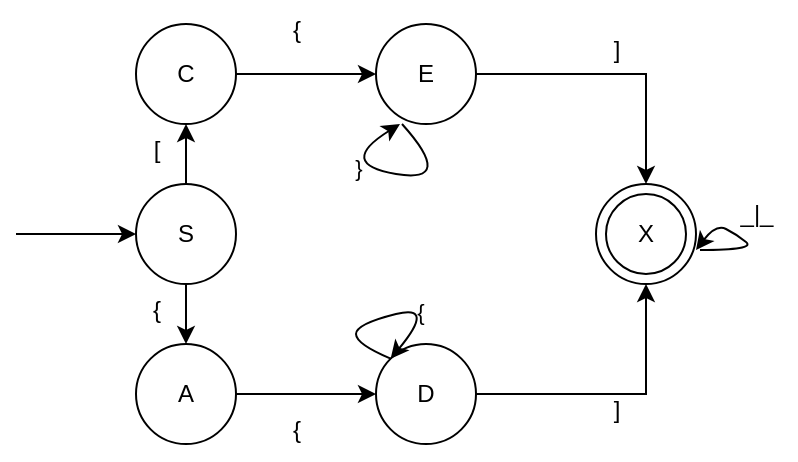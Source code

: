 <mxfile version="26.2.5">
  <diagram name="Страница — 1" id="Bs9hl7EJvzK3aSVxohyI">
    <mxGraphModel dx="1059" dy="478" grid="1" gridSize="10" guides="1" tooltips="1" connect="1" arrows="1" fold="1" page="1" pageScale="1" pageWidth="827" pageHeight="1169" math="0" shadow="0">
      <root>
        <mxCell id="0" />
        <mxCell id="1" parent="0" />
        <mxCell id="p0av2jwLTRedCg7sPQxk-1" value="" style="ellipse;whiteSpace=wrap;html=1;" vertex="1" parent="1">
          <mxGeometry x="450" y="280" width="50" height="50" as="geometry" />
        </mxCell>
        <mxCell id="p0av2jwLTRedCg7sPQxk-2" value="X" style="ellipse;whiteSpace=wrap;html=1;" vertex="1" parent="1">
          <mxGeometry x="455" y="285" width="40" height="40" as="geometry" />
        </mxCell>
        <mxCell id="p0av2jwLTRedCg7sPQxk-53" style="edgeStyle=orthogonalEdgeStyle;rounded=0;orthogonalLoop=1;jettySize=auto;html=1;entryX=0.5;entryY=1;entryDx=0;entryDy=0;" edge="1" parent="1" source="p0av2jwLTRedCg7sPQxk-3" target="p0av2jwLTRedCg7sPQxk-1">
          <mxGeometry relative="1" as="geometry" />
        </mxCell>
        <mxCell id="p0av2jwLTRedCg7sPQxk-3" value="D" style="ellipse;whiteSpace=wrap;html=1;" vertex="1" parent="1">
          <mxGeometry x="340" y="360" width="50" height="50" as="geometry" />
        </mxCell>
        <mxCell id="p0av2jwLTRedCg7sPQxk-19" style="edgeStyle=orthogonalEdgeStyle;rounded=0;orthogonalLoop=1;jettySize=auto;html=1;entryX=0;entryY=0.5;entryDx=0;entryDy=0;" edge="1" parent="1" source="p0av2jwLTRedCg7sPQxk-4" target="p0av2jwLTRedCg7sPQxk-3">
          <mxGeometry relative="1" as="geometry" />
        </mxCell>
        <mxCell id="p0av2jwLTRedCg7sPQxk-4" value="A" style="ellipse;whiteSpace=wrap;html=1;" vertex="1" parent="1">
          <mxGeometry x="220" y="360" width="50" height="50" as="geometry" />
        </mxCell>
        <mxCell id="p0av2jwLTRedCg7sPQxk-17" style="edgeStyle=orthogonalEdgeStyle;rounded=0;orthogonalLoop=1;jettySize=auto;html=1;exitX=0.5;exitY=0;exitDx=0;exitDy=0;entryX=0.5;entryY=1;entryDx=0;entryDy=0;" edge="1" parent="1" source="p0av2jwLTRedCg7sPQxk-6" target="p0av2jwLTRedCg7sPQxk-9">
          <mxGeometry relative="1" as="geometry" />
        </mxCell>
        <mxCell id="p0av2jwLTRedCg7sPQxk-18" style="edgeStyle=orthogonalEdgeStyle;rounded=0;orthogonalLoop=1;jettySize=auto;html=1;entryX=0.5;entryY=0;entryDx=0;entryDy=0;" edge="1" parent="1" source="p0av2jwLTRedCg7sPQxk-6" target="p0av2jwLTRedCg7sPQxk-4">
          <mxGeometry relative="1" as="geometry" />
        </mxCell>
        <mxCell id="p0av2jwLTRedCg7sPQxk-6" value="S" style="ellipse;whiteSpace=wrap;html=1;" vertex="1" parent="1">
          <mxGeometry x="220" y="280" width="50" height="50" as="geometry" />
        </mxCell>
        <mxCell id="p0av2jwLTRedCg7sPQxk-54" style="edgeStyle=orthogonalEdgeStyle;rounded=0;orthogonalLoop=1;jettySize=auto;html=1;entryX=0.5;entryY=0;entryDx=0;entryDy=0;" edge="1" parent="1" source="p0av2jwLTRedCg7sPQxk-8" target="p0av2jwLTRedCg7sPQxk-1">
          <mxGeometry relative="1" as="geometry" />
        </mxCell>
        <mxCell id="p0av2jwLTRedCg7sPQxk-8" value="E" style="ellipse;whiteSpace=wrap;html=1;" vertex="1" parent="1">
          <mxGeometry x="340" y="200" width="50" height="50" as="geometry" />
        </mxCell>
        <mxCell id="p0av2jwLTRedCg7sPQxk-15" style="edgeStyle=orthogonalEdgeStyle;rounded=0;orthogonalLoop=1;jettySize=auto;html=1;entryX=0;entryY=0.5;entryDx=0;entryDy=0;" edge="1" parent="1" source="p0av2jwLTRedCg7sPQxk-9" target="p0av2jwLTRedCg7sPQxk-8">
          <mxGeometry relative="1" as="geometry" />
        </mxCell>
        <mxCell id="p0av2jwLTRedCg7sPQxk-9" value="С" style="ellipse;whiteSpace=wrap;html=1;" vertex="1" parent="1">
          <mxGeometry x="220" y="200" width="50" height="50" as="geometry" />
        </mxCell>
        <mxCell id="p0av2jwLTRedCg7sPQxk-13" value="" style="endArrow=classic;html=1;rounded=0;entryX=0;entryY=0.5;entryDx=0;entryDy=0;" edge="1" parent="1" target="p0av2jwLTRedCg7sPQxk-6">
          <mxGeometry width="50" height="50" relative="1" as="geometry">
            <mxPoint x="160" y="305" as="sourcePoint" />
            <mxPoint x="220" y="300" as="targetPoint" />
          </mxGeometry>
        </mxCell>
        <mxCell id="p0av2jwLTRedCg7sPQxk-31" value="" style="curved=1;endArrow=classic;html=1;rounded=0;entryX=0;entryY=0;entryDx=0;entryDy=0;exitX=0;exitY=0;exitDx=0;exitDy=0;" edge="1" parent="1" source="p0av2jwLTRedCg7sPQxk-3" target="p0av2jwLTRedCg7sPQxk-3">
          <mxGeometry width="50" height="50" relative="1" as="geometry">
            <mxPoint x="310" y="374" as="sourcePoint" />
            <mxPoint x="210" y="350" as="targetPoint" />
            <Array as="points">
              <mxPoint x="330" y="360" />
              <mxPoint x="330" y="350" />
              <mxPoint x="370" y="340" />
            </Array>
          </mxGeometry>
        </mxCell>
        <mxCell id="p0av2jwLTRedCg7sPQxk-46" value="{" style="edgeLabel;html=1;align=center;verticalAlign=middle;resizable=0;points=[];" vertex="1" connectable="0" parent="p0av2jwLTRedCg7sPQxk-31">
          <mxGeometry x="0.17" y="-2" relative="1" as="geometry">
            <mxPoint as="offset" />
          </mxGeometry>
        </mxCell>
        <mxCell id="p0av2jwLTRedCg7sPQxk-32" value="" style="curved=1;endArrow=classic;html=1;rounded=0;exitX=0.26;exitY=1;exitDx=0;exitDy=0;entryX=0.24;entryY=1;entryDx=0;entryDy=0;entryPerimeter=0;exitPerimeter=0;" edge="1" parent="1" source="p0av2jwLTRedCg7sPQxk-8" target="p0av2jwLTRedCg7sPQxk-8">
          <mxGeometry width="50" height="50" relative="1" as="geometry">
            <mxPoint x="280" y="310" as="sourcePoint" />
            <mxPoint x="330" y="260" as="targetPoint" />
            <Array as="points">
              <mxPoint x="380" y="280" />
              <mxPoint x="320" y="270" />
            </Array>
          </mxGeometry>
        </mxCell>
        <mxCell id="p0av2jwLTRedCg7sPQxk-36" value="}" style="edgeLabel;html=1;align=center;verticalAlign=middle;resizable=0;points=[];" vertex="1" connectable="0" parent="p0av2jwLTRedCg7sPQxk-32">
          <mxGeometry x="0.575" y="-7" relative="1" as="geometry">
            <mxPoint as="offset" />
          </mxGeometry>
        </mxCell>
        <mxCell id="p0av2jwLTRedCg7sPQxk-55" value="{" style="text;html=1;align=center;verticalAlign=middle;resizable=0;points=[];autosize=1;strokeColor=none;fillColor=none;" vertex="1" parent="1">
          <mxGeometry x="215" y="328" width="30" height="30" as="geometry" />
        </mxCell>
        <mxCell id="p0av2jwLTRedCg7sPQxk-56" value="[" style="text;html=1;align=center;verticalAlign=middle;resizable=0;points=[];autosize=1;strokeColor=none;fillColor=none;" vertex="1" parent="1">
          <mxGeometry x="215" y="248" width="30" height="30" as="geometry" />
        </mxCell>
        <mxCell id="p0av2jwLTRedCg7sPQxk-57" value="{" style="text;html=1;align=center;verticalAlign=middle;resizable=0;points=[];autosize=1;strokeColor=none;fillColor=none;" vertex="1" parent="1">
          <mxGeometry x="285" y="388" width="30" height="30" as="geometry" />
        </mxCell>
        <mxCell id="p0av2jwLTRedCg7sPQxk-58" value="{" style="text;html=1;align=center;verticalAlign=middle;resizable=0;points=[];autosize=1;strokeColor=none;fillColor=none;" vertex="1" parent="1">
          <mxGeometry x="285" y="188" width="30" height="30" as="geometry" />
        </mxCell>
        <mxCell id="p0av2jwLTRedCg7sPQxk-59" value="]" style="text;html=1;align=center;verticalAlign=middle;resizable=0;points=[];autosize=1;strokeColor=none;fillColor=none;" vertex="1" parent="1">
          <mxGeometry x="445" y="198" width="30" height="30" as="geometry" />
        </mxCell>
        <mxCell id="p0av2jwLTRedCg7sPQxk-60" value="]" style="text;html=1;align=center;verticalAlign=middle;resizable=0;points=[];autosize=1;strokeColor=none;fillColor=none;" vertex="1" parent="1">
          <mxGeometry x="445" y="378" width="30" height="30" as="geometry" />
        </mxCell>
        <mxCell id="p0av2jwLTRedCg7sPQxk-61" value="" style="curved=1;endArrow=classic;html=1;rounded=0;exitX=1.04;exitY=0.66;exitDx=0;exitDy=0;exitPerimeter=0;" edge="1" parent="1" source="p0av2jwLTRedCg7sPQxk-1">
          <mxGeometry width="50" height="50" relative="1" as="geometry">
            <mxPoint x="510" y="350" as="sourcePoint" />
            <mxPoint x="500" y="313" as="targetPoint" />
            <Array as="points">
              <mxPoint x="530" y="313" />
              <mxPoint x="520" y="305" />
              <mxPoint x="510" y="300" />
            </Array>
          </mxGeometry>
        </mxCell>
        <mxCell id="p0av2jwLTRedCg7sPQxk-62" value="_|_" style="text;html=1;align=center;verticalAlign=middle;resizable=0;points=[];autosize=1;strokeColor=none;fillColor=none;" vertex="1" parent="1">
          <mxGeometry x="510" y="280" width="40" height="30" as="geometry" />
        </mxCell>
      </root>
    </mxGraphModel>
  </diagram>
</mxfile>
